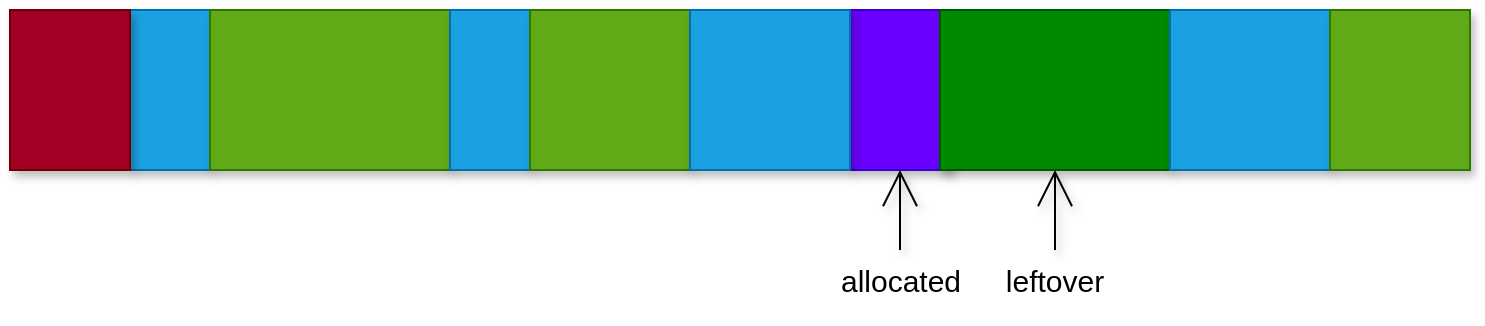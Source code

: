 <mxfile>
    <diagram id="oATw_CEqV672S4gKGgVP" name="Page-1">
        <mxGraphModel dx="1017" dy="1225" grid="1" gridSize="10" guides="1" tooltips="1" connect="1" arrows="1" fold="1" page="1" pageScale="1" pageWidth="850" pageHeight="1100" math="0" shadow="0">
            <root>
                <mxCell id="0"/>
                <mxCell id="1" parent="0"/>
                <mxCell id="2" value="" style="rounded=0;whiteSpace=wrap;html=1;fillColor=#6a00ff;strokeColor=#3700CC;fontColor=#ffffff;shadow=1;" vertex="1" parent="1">
                    <mxGeometry x="430" y="10" width="50" height="80" as="geometry"/>
                </mxCell>
                <mxCell id="3" value="" style="rounded=0;whiteSpace=wrap;html=1;fillColor=#1ba1e2;strokeColor=#006EAF;fontColor=#ffffff;shadow=1;" vertex="1" parent="1">
                    <mxGeometry x="70" y="10" width="40" height="80" as="geometry"/>
                </mxCell>
                <mxCell id="4" value="" style="rounded=0;whiteSpace=wrap;html=1;fillColor=#60a917;strokeColor=#2D7600;fontColor=#ffffff;shadow=1;" vertex="1" parent="1">
                    <mxGeometry x="110" y="10" width="120" height="80" as="geometry"/>
                </mxCell>
                <mxCell id="5" value="" style="rounded=0;whiteSpace=wrap;html=1;fillColor=#1ba1e2;strokeColor=#006EAF;fontColor=#ffffff;shadow=1;" vertex="1" parent="1">
                    <mxGeometry x="230" y="10" width="40" height="80" as="geometry"/>
                </mxCell>
                <mxCell id="6" value="" style="rounded=0;whiteSpace=wrap;html=1;fillColor=#60a917;strokeColor=#2D7600;fontColor=#ffffff;shadow=1;" vertex="1" parent="1">
                    <mxGeometry x="270" y="10" width="80" height="80" as="geometry"/>
                </mxCell>
                <mxCell id="7" value="" style="rounded=0;whiteSpace=wrap;html=1;fillColor=#1ba1e2;strokeColor=#006EAF;fontColor=#ffffff;shadow=1;" vertex="1" parent="1">
                    <mxGeometry x="350" y="10" width="80" height="80" as="geometry"/>
                </mxCell>
                <mxCell id="8" value="" style="rounded=0;whiteSpace=wrap;html=1;fillColor=#008a00;strokeColor=#005700;fontColor=#ffffff;shadow=1;" vertex="1" parent="1">
                    <mxGeometry x="475" y="10" width="115" height="80" as="geometry"/>
                </mxCell>
                <mxCell id="9" value="" style="rounded=0;whiteSpace=wrap;html=1;fillColor=#1ba1e2;strokeColor=#006EAF;fontColor=#ffffff;shadow=1;" vertex="1" parent="1">
                    <mxGeometry x="590" y="10" width="80" height="80" as="geometry"/>
                </mxCell>
                <mxCell id="10" value="" style="rounded=0;whiteSpace=wrap;html=1;fillColor=#60a917;strokeColor=#2D7600;fontColor=#ffffff;shadow=1;" vertex="1" parent="1">
                    <mxGeometry x="670" y="10" width="70" height="80" as="geometry"/>
                </mxCell>
                <mxCell id="11" value="" style="rounded=0;whiteSpace=wrap;html=1;fillColor=#a20025;strokeColor=#6F0000;fontColor=#ffffff;shadow=1;" vertex="1" parent="1">
                    <mxGeometry x="10" y="10" width="60" height="80" as="geometry"/>
                </mxCell>
                <mxCell id="12" style="edgeStyle=none;html=1;exitX=0.5;exitY=0;exitDx=0;exitDy=0;fontSize=15;endArrow=open;endFill=0;endSize=16;shadow=1;entryX=0.5;entryY=1;entryDx=0;entryDy=0;" edge="1" parent="1" source="13" target="2">
                    <mxGeometry relative="1" as="geometry">
                        <mxPoint x="475" y="120" as="targetPoint"/>
                    </mxGeometry>
                </mxCell>
                <mxCell id="13" value="allocated" style="text;html=1;strokeColor=none;fillColor=none;align=center;verticalAlign=middle;whiteSpace=wrap;rounded=0;fontSize=15;shadow=1;" vertex="1" parent="1">
                    <mxGeometry x="427.5" y="130" width="55" height="30" as="geometry"/>
                </mxCell>
                <mxCell id="14" style="edgeStyle=none;html=1;exitX=0.5;exitY=0;exitDx=0;exitDy=0;fontSize=15;endArrow=open;endFill=0;endSize=16;shadow=1;entryX=0.5;entryY=1;entryDx=0;entryDy=0;" edge="1" parent="1" source="15" target="8">
                    <mxGeometry relative="1" as="geometry">
                        <mxPoint x="505" y="100" as="targetPoint"/>
                    </mxGeometry>
                </mxCell>
                <mxCell id="15" value="leftover" style="text;html=1;strokeColor=none;fillColor=none;align=center;verticalAlign=middle;whiteSpace=wrap;rounded=0;fontSize=15;shadow=1;" vertex="1" parent="1">
                    <mxGeometry x="505" y="130" width="55" height="30" as="geometry"/>
                </mxCell>
            </root>
        </mxGraphModel>
    </diagram>
</mxfile>